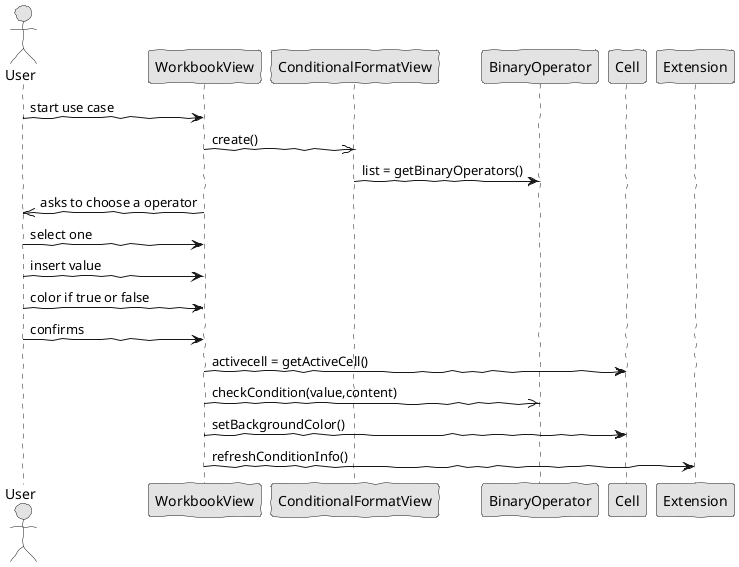@startuml  design.png
skinparam handwritten true
skinparam monochrome true
skinparam packageStyle rect
skinparam defaultFontName FG Virgil
skinparam shadowing false

actor User
participant WorkbookView
participant ConditionalFormatView
participant BinaryOperator
participant Cell
participant Extension

User -> WorkbookView : start use case
WorkbookView ->> ConditionalFormatView : create()
ConditionalFormatView -> BinaryOperator : list = getBinaryOperators()
WorkbookView ->> User : asks to choose a operator
User -> WorkbookView : select one
User -> WorkbookView : insert value
User -> WorkbookView : color if true or false
User -> WorkbookView : confirms
WorkbookView -> Cell : activecell = getActiveCell()
WorkbookView ->> BinaryOperator : checkCondition(value,content)
WorkbookView -> Cell : setBackgroundColor()
WorkbookView -> Extension : refreshConditionInfo()


@enduml
